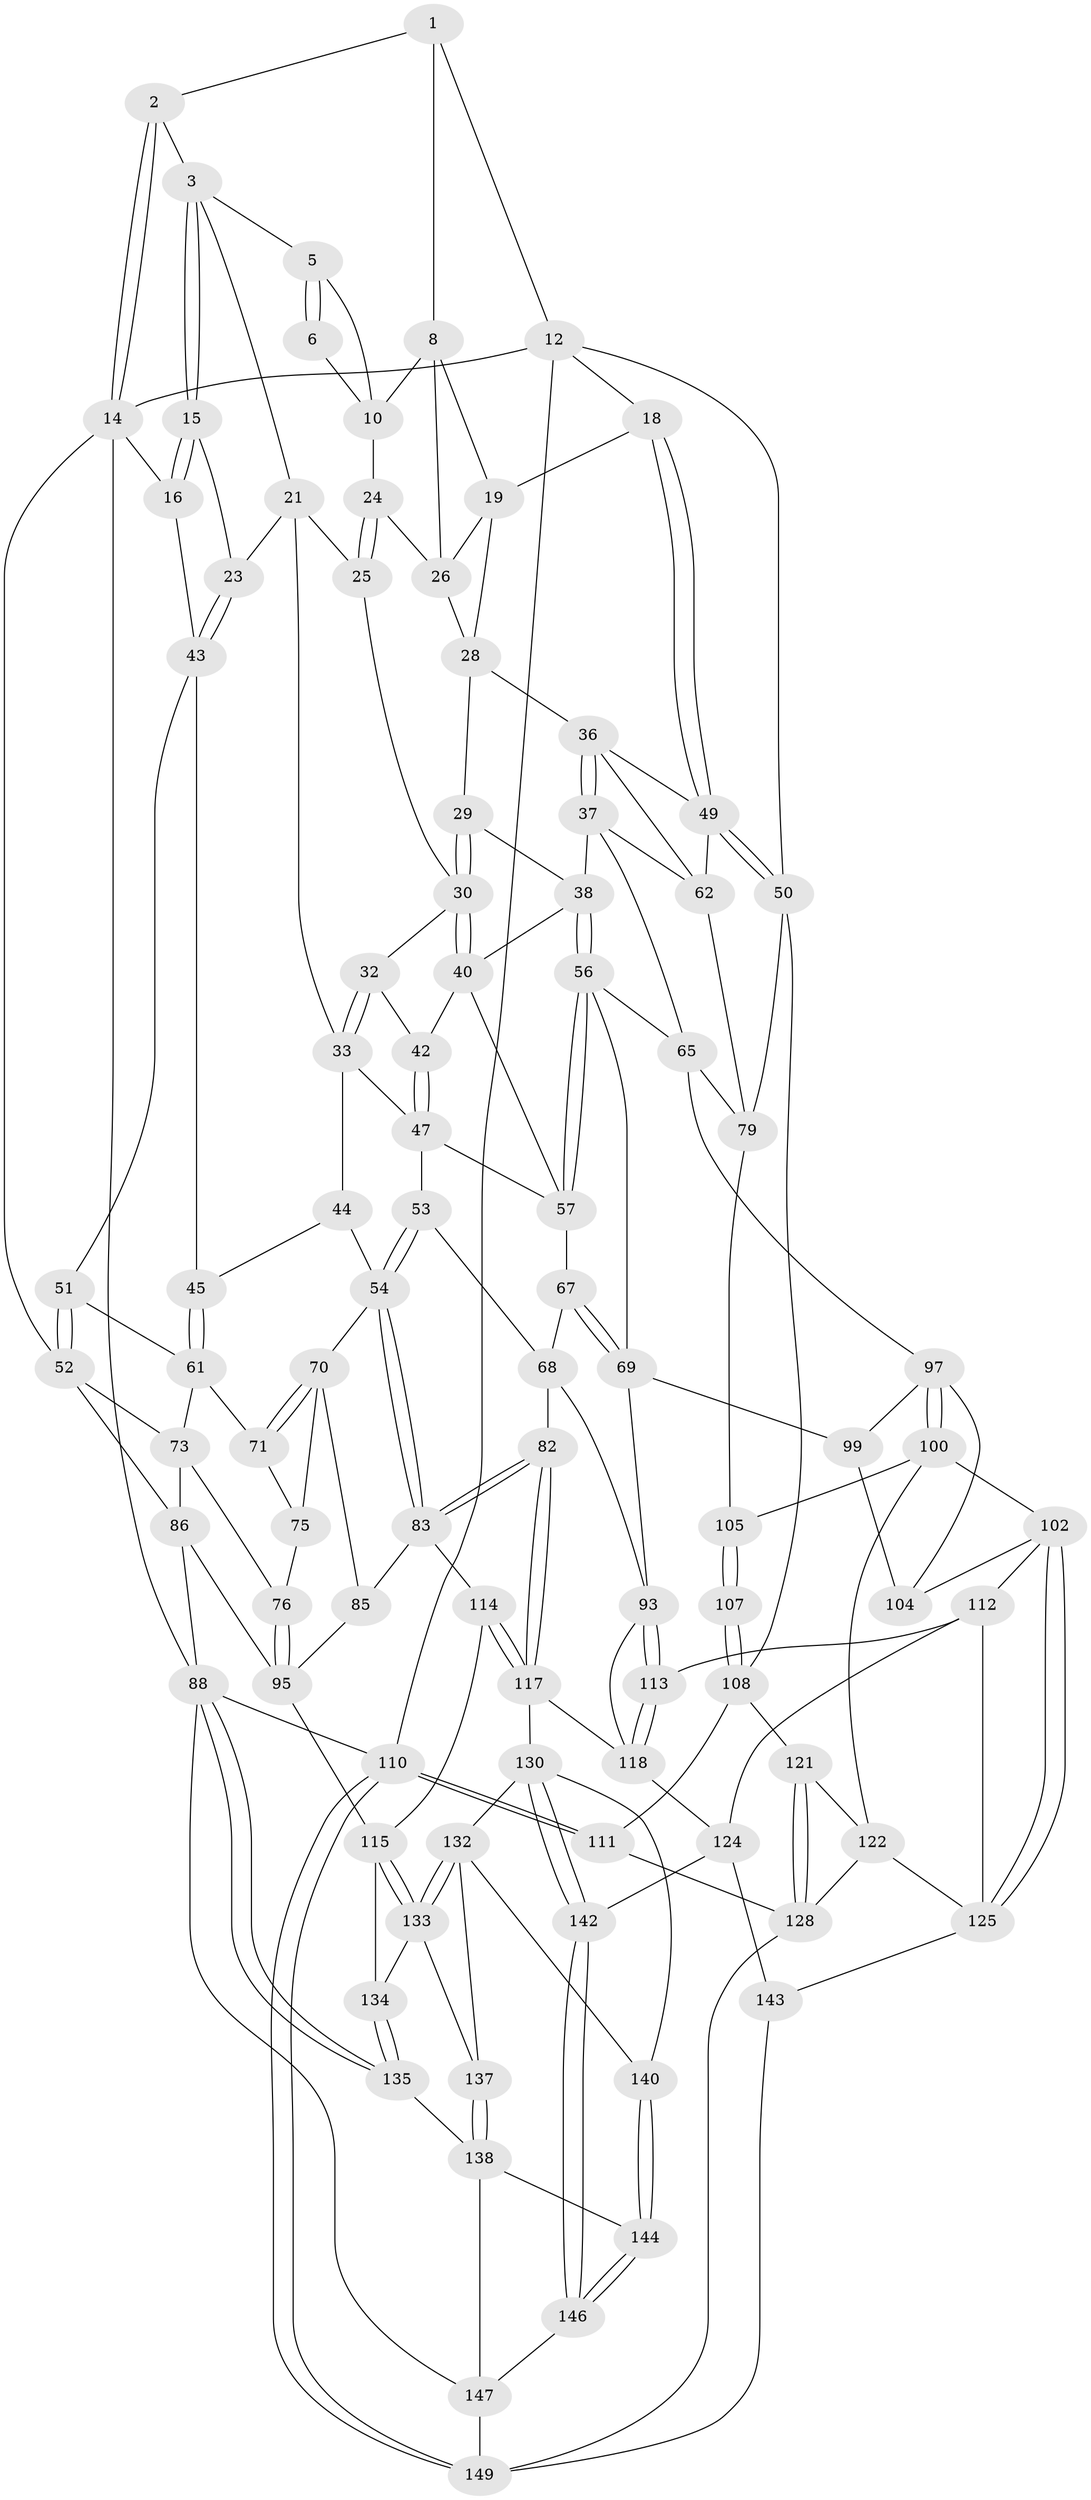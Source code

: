 // original degree distribution, {3: 0.013333333333333334, 4: 0.20666666666666667, 5: 0.5866666666666667, 6: 0.19333333333333333}
// Generated by graph-tools (version 1.1) at 2025/42/03/06/25 10:42:32]
// undirected, 94 vertices, 212 edges
graph export_dot {
graph [start="1"]
  node [color=gray90,style=filled];
  1 [pos="+0.44502894190946823+0",super="+7"];
  2 [pos="+0+0"];
  3 [pos="+0.23131522600260898+0.05150723662677045",super="+4"];
  5 [pos="+0.44189429255557067+0"];
  6 [pos="+0.4446775136894368+0"];
  8 [pos="+0.7861405483675503+0.02632539710818518",super="+9"];
  10 [pos="+0.6227581703735088+0.0472466047710516",super="+11"];
  12 [pos="+0.9397170022697767+0",super="+13"];
  14 [pos="+0+0",super="+17"];
  15 [pos="+0.24389442808019013+0.13299934158765236"];
  16 [pos="+0+0"];
  18 [pos="+0.969322217765251+0.20626019684453756"];
  19 [pos="+0.8052424446131351+0.1978236280859494",super="+20"];
  21 [pos="+0.41909080889134437+0",super="+22"];
  23 [pos="+0.2594117323906931+0.1598424962290241"];
  24 [pos="+0.5751436190290735+0.10595397889232032"];
  25 [pos="+0.48443816078158497+0.13846612986889045"];
  26 [pos="+0.595318740972648+0.11965126455659074",super="+27"];
  28 [pos="+0.6100648710431088+0.19078009312504335",super="+35"];
  29 [pos="+0.6028227320930113+0.19944819366671168"];
  30 [pos="+0.4853506891475112+0.18318158367747317",super="+31"];
  32 [pos="+0.44220397712620285+0.20640593237465318"];
  33 [pos="+0.41372141047624594+0.21857986591582199",super="+34"];
  36 [pos="+0.8012107248274105+0.20634555033858565",super="+60"];
  37 [pos="+0.7165976916525495+0.288864671366799",super="+64"];
  38 [pos="+0.6815143951158498+0.30174688587049375",super="+39"];
  40 [pos="+0.5562854609258081+0.2795600676301745",super="+41"];
  42 [pos="+0.48778014607613857+0.27987961033918757"];
  43 [pos="+0.21839867377825847+0.20418459256791843",super="+46"];
  44 [pos="+0.31645905246244643+0.3292743637801413"];
  45 [pos="+0.1848958104898971+0.2911028876001885"];
  47 [pos="+0.48188630366315804+0.348126924710744",super="+48"];
  49 [pos="+1+0.2795859415533446",super="+59"];
  50 [pos="+1+0.2970930705172468",super="+78"];
  51 [pos="+0+0.09525065326945488"];
  52 [pos="+0+0",super="+74"];
  53 [pos="+0.39541927158686846+0.3909440005316556"];
  54 [pos="+0.3851517394346631+0.3952643202230955",super="+55"];
  56 [pos="+0.6262015979870359+0.3521619660526344",super="+66"];
  57 [pos="+0.5663246569567612+0.3255745296090377",super="+58"];
  61 [pos="+0.16385422914852038+0.3112734745763436",super="+72"];
  62 [pos="+0.8576060659029306+0.3698870303972046",super="+63"];
  65 [pos="+0.7313658719135978+0.4613999473803327",super="+91"];
  67 [pos="+0.5321645906647035+0.46025362272928244"];
  68 [pos="+0.4218750674541663+0.4087145933423408",super="+81"];
  69 [pos="+0.5871035537229462+0.5295850492955297",super="+92"];
  70 [pos="+0.33579402255394775+0.4141264192136933",super="+80"];
  71 [pos="+0.16764742932623636+0.3374872385385679"];
  73 [pos="+0.057075356784010614+0.3463921474096069",super="+77"];
  75 [pos="+0.16791789135142215+0.34453681170288364"];
  76 [pos="+0.0422454946017394+0.47168586689447234"];
  79 [pos="+0.8860798353279535+0.43985388067062975",super="+90"];
  82 [pos="+0.4719976012307663+0.5833611045851232"];
  83 [pos="+0.4142944769871959+0.551396674260205",super="+84"];
  85 [pos="+0.21965389244021474+0.5368094104273675"];
  86 [pos="+0+0.49607962907132247",super="+87"];
  88 [pos="+0+1",super="+89"];
  93 [pos="+0.5642210847985226+0.563293889260481",super="+94"];
  95 [pos="+0.17890351957919423+0.5506840553079058",super="+96"];
  97 [pos="+0.7798560092860923+0.5570539083973534",super="+98"];
  99 [pos="+0.6194283655479981+0.5605087576053478"];
  100 [pos="+0.8126479085075892+0.6678804217666598",super="+101"];
  102 [pos="+0.7763161582750361+0.7001689026372868",super="+103"];
  104 [pos="+0.7104698753624159+0.6238825989486882"];
  105 [pos="+0.9113655290453996+0.5498843933050764",super="+106"];
  107 [pos="+1+0.6368497270985952"];
  108 [pos="+1+0.6529891860488091",super="+109"];
  110 [pos="+1+1"];
  111 [pos="+1+0.7386420527750278"];
  112 [pos="+0.69910457850613+0.7211339540867276",super="+123"];
  113 [pos="+0.6815382124675008+0.7099133108397873"];
  114 [pos="+0.30721585485436037+0.7208587793935821"];
  115 [pos="+0.30478784763536837+0.721695862786217",super="+116"];
  117 [pos="+0.33262955509973635+0.7357799812125257",super="+120"];
  118 [pos="+0.5393185720902286+0.7058370303477721",super="+119"];
  121 [pos="+0.9288780656910066+0.7500753657453219"];
  122 [pos="+0.8581208122693712+0.7422503385913818",super="+127"];
  124 [pos="+0.5402501866870351+0.7900121187594773",super="+141"];
  125 [pos="+0.7476781266108761+0.9037230268427042",super="+126"];
  128 [pos="+0.9227550788889856+0.8584018042801226",super="+129"];
  130 [pos="+0.36135085101836506+0.8152651612482756",super="+131"];
  132 [pos="+0.2184701682148826+0.8372402988530541",super="+139"];
  133 [pos="+0.2044886888011796+0.8213163594294878",super="+136"];
  134 [pos="+0.10964175010208466+0.7497435114972393"];
  135 [pos="+0.08687238983079777+0.8484502361112362"];
  137 [pos="+0.17890532150614621+0.8505597466192396"];
  138 [pos="+0.11820892770562025+0.8891930725526972",super="+145"];
  140 [pos="+0.21590774158172674+0.933929571487427"];
  142 [pos="+0.37158791238068933+0.9509983215989221"];
  143 [pos="+0.5641954435581901+0.9863932235165755"];
  144 [pos="+0.21542484505889034+0.9366422451068557"];
  146 [pos="+0.34524586743578867+1"];
  147 [pos="+0+1",super="+148"];
  149 [pos="+0.9632547470444843+1",super="+150"];
  1 -- 2;
  1 -- 8;
  1 -- 12;
  2 -- 3;
  2 -- 14;
  2 -- 14;
  3 -- 15;
  3 -- 15;
  3 -- 5;
  3 -- 21;
  5 -- 6;
  5 -- 6;
  5 -- 10;
  6 -- 10;
  8 -- 19;
  8 -- 10;
  8 -- 26;
  10 -- 24;
  12 -- 18;
  12 -- 50;
  12 -- 110;
  12 -- 14;
  14 -- 16;
  14 -- 52;
  14 -- 88;
  15 -- 16;
  15 -- 16;
  15 -- 23;
  16 -- 43;
  18 -- 19;
  18 -- 49;
  18 -- 49;
  19 -- 26;
  19 -- 28;
  21 -- 25;
  21 -- 23;
  21 -- 33;
  23 -- 43;
  23 -- 43;
  24 -- 25;
  24 -- 25;
  24 -- 26;
  25 -- 30;
  26 -- 28;
  28 -- 29;
  28 -- 36;
  29 -- 30;
  29 -- 30;
  29 -- 38;
  30 -- 40;
  30 -- 40;
  30 -- 32;
  32 -- 33;
  32 -- 33;
  32 -- 42;
  33 -- 47;
  33 -- 44;
  36 -- 37;
  36 -- 37;
  36 -- 49;
  36 -- 62;
  37 -- 38;
  37 -- 65;
  37 -- 62;
  38 -- 56;
  38 -- 56;
  38 -- 40;
  40 -- 57;
  40 -- 42;
  42 -- 47;
  42 -- 47;
  43 -- 51;
  43 -- 45;
  44 -- 45;
  44 -- 54;
  45 -- 61;
  45 -- 61;
  47 -- 53;
  47 -- 57;
  49 -- 50;
  49 -- 50;
  49 -- 62;
  50 -- 108;
  50 -- 79;
  51 -- 52;
  51 -- 52;
  51 -- 61;
  52 -- 73;
  52 -- 86;
  53 -- 54;
  53 -- 54;
  53 -- 68;
  54 -- 83;
  54 -- 83;
  54 -- 70;
  56 -- 57;
  56 -- 57;
  56 -- 65;
  56 -- 69;
  57 -- 67;
  61 -- 73;
  61 -- 71;
  62 -- 79;
  65 -- 97;
  65 -- 79;
  67 -- 68;
  67 -- 69;
  67 -- 69;
  68 -- 82;
  68 -- 93;
  69 -- 99;
  69 -- 93;
  70 -- 71;
  70 -- 71;
  70 -- 75;
  70 -- 85;
  71 -- 75;
  73 -- 76;
  73 -- 86;
  75 -- 76;
  76 -- 95;
  76 -- 95;
  79 -- 105;
  82 -- 83;
  82 -- 83;
  82 -- 117;
  82 -- 117;
  83 -- 114;
  83 -- 85;
  85 -- 95;
  86 -- 88;
  86 -- 95;
  88 -- 135;
  88 -- 135;
  88 -- 110;
  88 -- 147;
  93 -- 113;
  93 -- 113;
  93 -- 118;
  95 -- 115;
  97 -- 100;
  97 -- 100;
  97 -- 104;
  97 -- 99;
  99 -- 104;
  100 -- 105;
  100 -- 122;
  100 -- 102;
  102 -- 125;
  102 -- 125;
  102 -- 104;
  102 -- 112;
  105 -- 107 [weight=2];
  105 -- 107;
  107 -- 108;
  107 -- 108;
  108 -- 121;
  108 -- 111;
  110 -- 111;
  110 -- 111;
  110 -- 149;
  110 -- 149;
  111 -- 128;
  112 -- 113;
  112 -- 124;
  112 -- 125;
  113 -- 118;
  113 -- 118;
  114 -- 115;
  114 -- 117;
  114 -- 117;
  115 -- 133;
  115 -- 133;
  115 -- 134;
  117 -- 130;
  117 -- 118;
  118 -- 124;
  121 -- 122;
  121 -- 128;
  121 -- 128;
  122 -- 128;
  122 -- 125;
  124 -- 142;
  124 -- 143;
  125 -- 143;
  128 -- 149;
  130 -- 142;
  130 -- 142;
  130 -- 132;
  130 -- 140;
  132 -- 133;
  132 -- 133;
  132 -- 137;
  132 -- 140;
  133 -- 137;
  133 -- 134;
  134 -- 135;
  134 -- 135;
  135 -- 138;
  137 -- 138;
  137 -- 138;
  138 -- 144;
  138 -- 147;
  140 -- 144;
  140 -- 144;
  142 -- 146;
  142 -- 146;
  143 -- 149;
  144 -- 146;
  144 -- 146;
  146 -- 147;
  147 -- 149;
}
